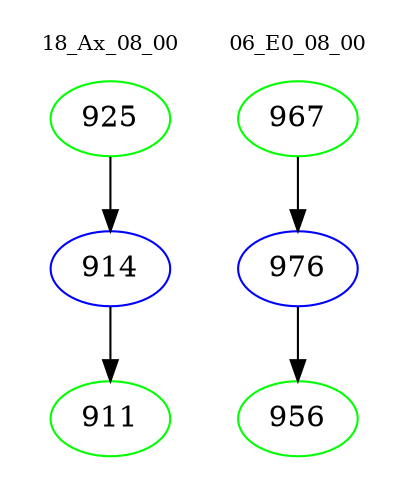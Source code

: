 digraph{
subgraph cluster_0 {
color = white
label = "18_Ax_08_00";
fontsize=10;
T0_925 [label="925", color="green"]
T0_925 -> T0_914 [color="black"]
T0_914 [label="914", color="blue"]
T0_914 -> T0_911 [color="black"]
T0_911 [label="911", color="green"]
}
subgraph cluster_1 {
color = white
label = "06_E0_08_00";
fontsize=10;
T1_967 [label="967", color="green"]
T1_967 -> T1_976 [color="black"]
T1_976 [label="976", color="blue"]
T1_976 -> T1_956 [color="black"]
T1_956 [label="956", color="green"]
}
}
